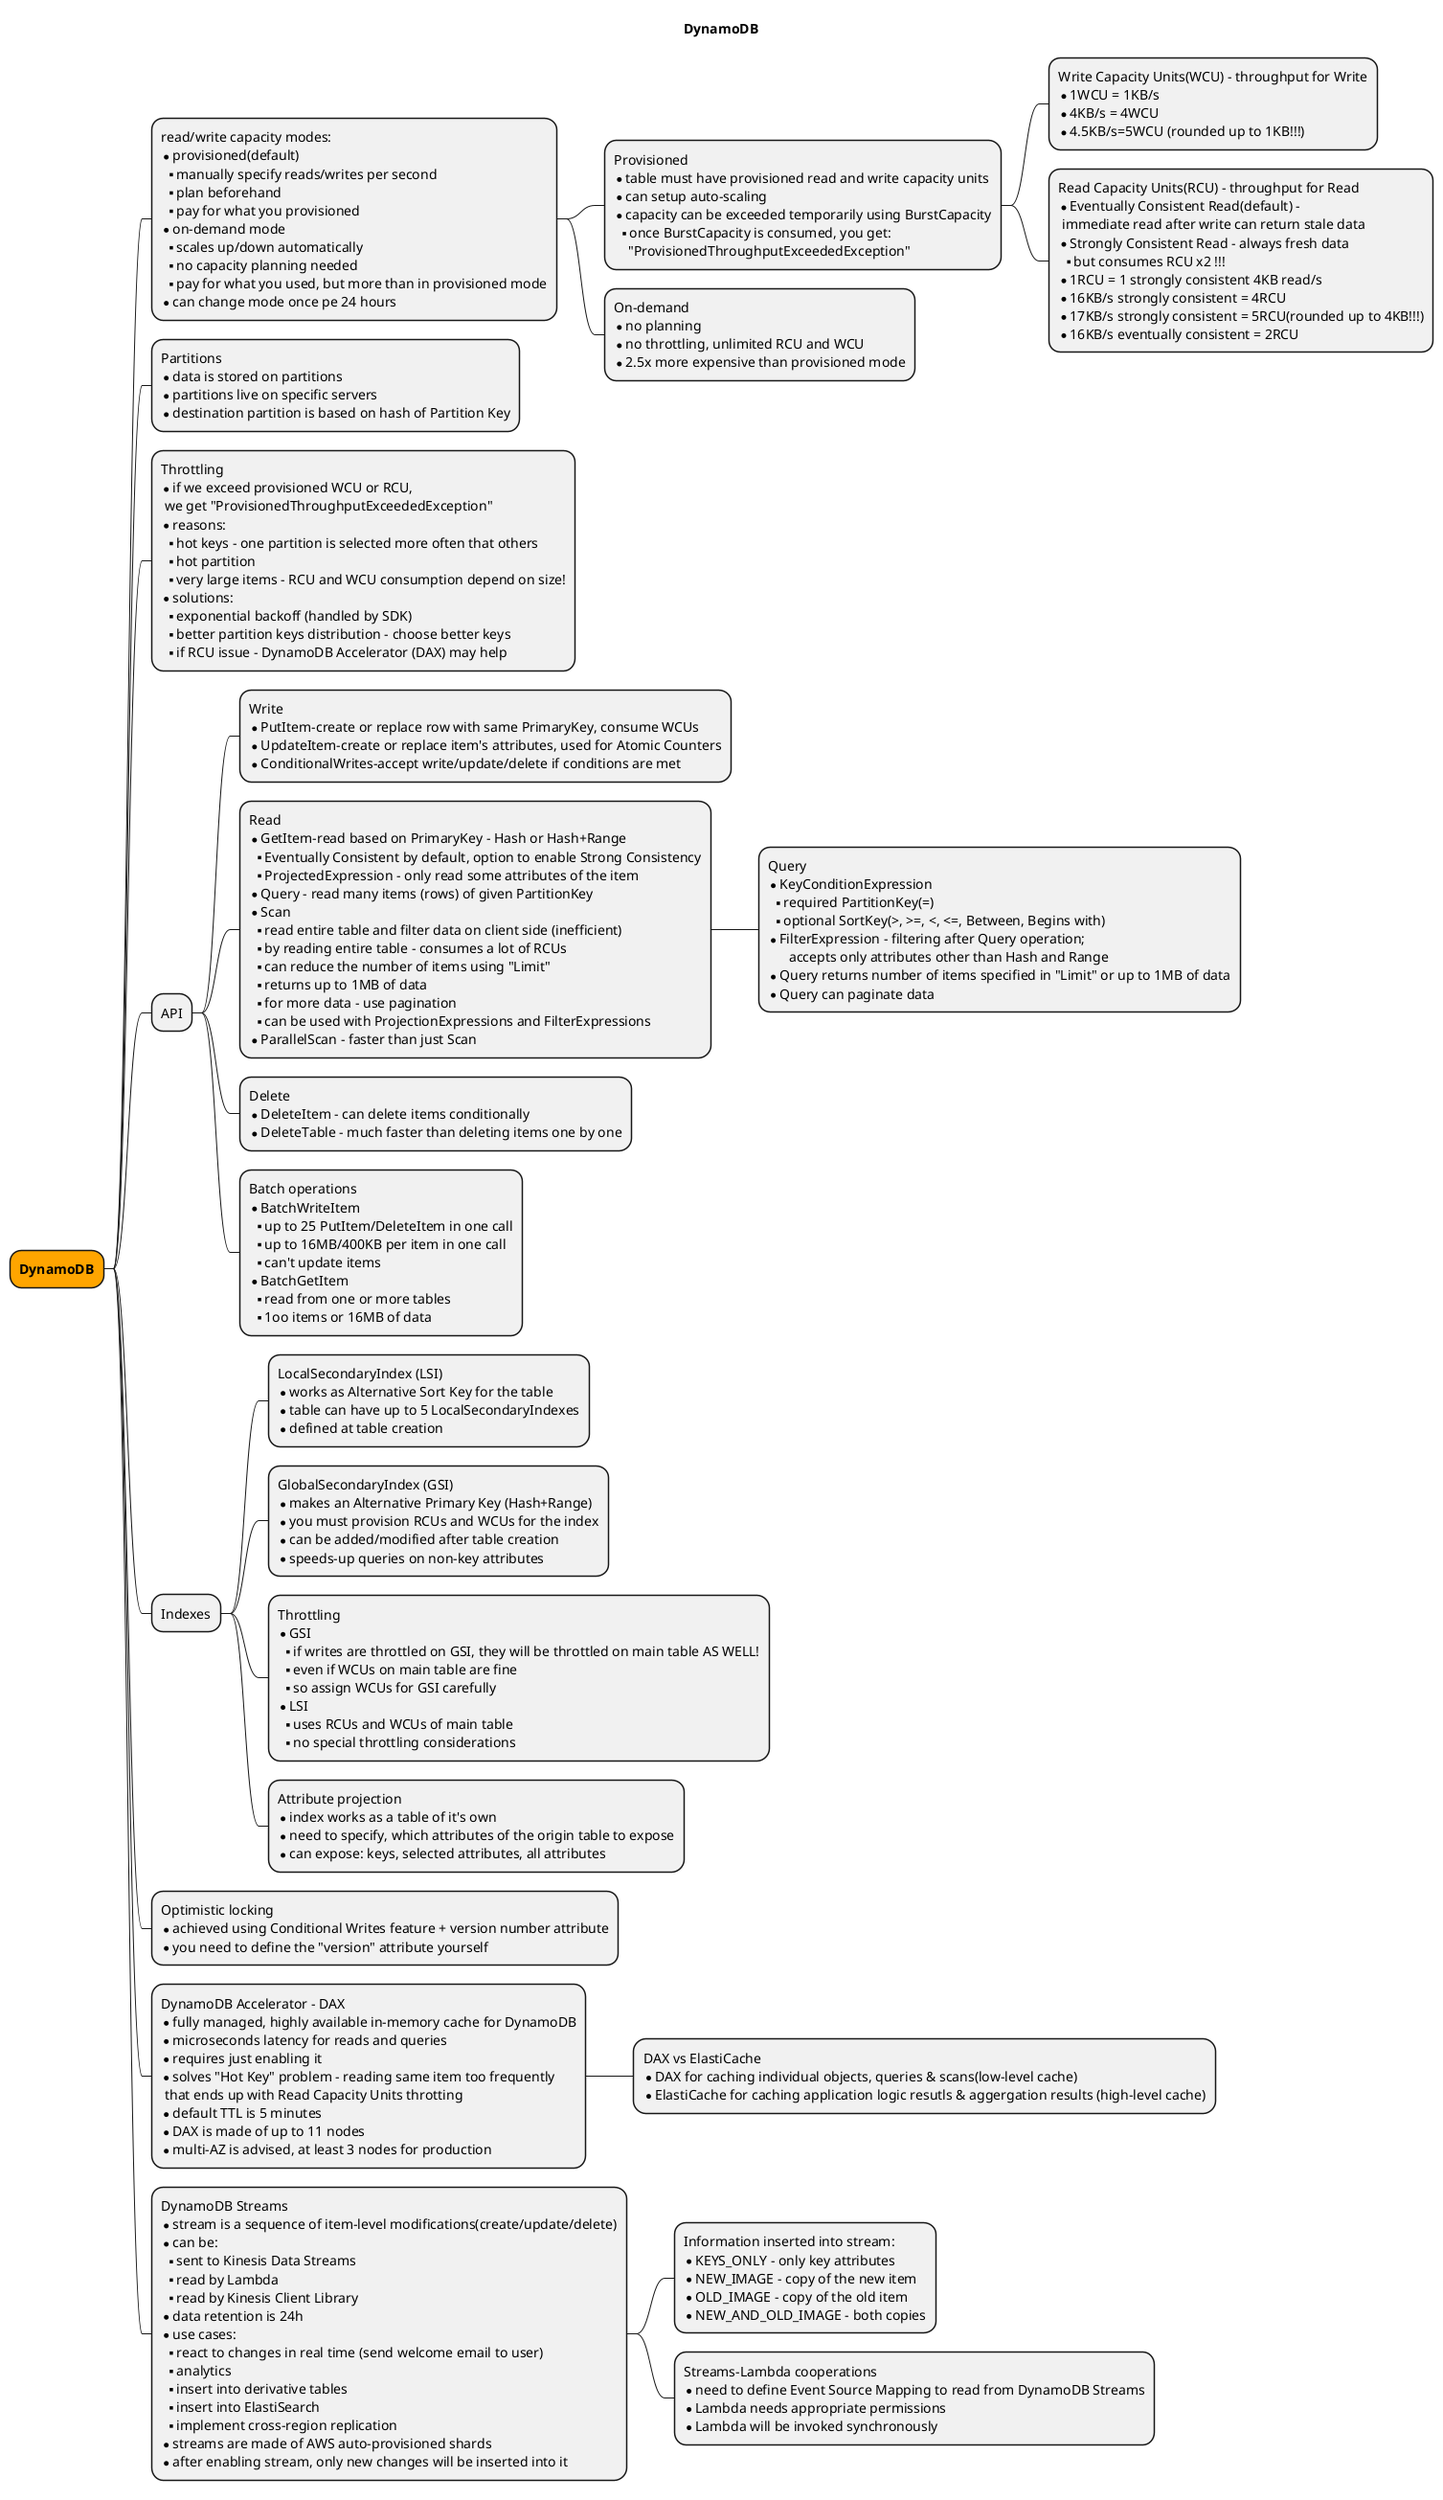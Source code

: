 @startmindmap 00-diagram

title DynamoDB

<style>
mindmapDiagram {
  .trail {
    BackgroundColor Pink
  }
  .orange {
    BackgroundColor orange
  }
  .xray {
    BackgroundColor LightSkyBlue
  }
  .watch {
    BackgroundColor LightGreen
  }
}
</style>


*[#Orange] <b>DynamoDB
 * read/write capacity modes:\n*provisioned(default)\n** manually specify reads/writes per second\n**plan beforehand\n**pay for what you provisioned\n*on-demand mode\n**scales up/down automatically\n**no capacity planning needed\n**pay for what you used, but more than in provisioned mode\n*can change mode once pe 24 hours
  * Provisioned\n*table must have provisioned read and write capacity units\n*can setup auto-scaling\n*capacity can be exceeded temporarily using BurstCapacity\n**once BurstCapacity is consumed, you get:\n    "ProvisionedThroughputExceededException"
   * Write Capacity Units(WCU) - throughput for Write\n*1WCU = 1KB/s\n*4KB/s = 4WCU\n*4.5KB/s=5WCU (rounded up to 1KB!!!)
   * Read Capacity Units(RCU) - throughput for Read\n*Eventually Consistent Read(default) -\n immediate read after write can return stale data\n*Strongly Consistent Read - always fresh data\n**but consumes RCU x2 !!!\n*1RCU = 1 strongly consistent 4KB read/s\n*16KB/s strongly consistent = 4RCU\n*17KB/s strongly consistent = 5RCU(rounded up to 4KB!!!)\n*16KB/s eventually consistent = 2RCU
  * On-demand\n*no planning\n*no throttling, unlimited RCU and WCU\n*2.5x more expensive than provisioned mode
 * Partitions\n*data is stored on partitions\n*partitions live on specific servers\n*destination partition is based on hash of Partition Key
 * Throttling\n*if we exceed provisioned WCU or RCU,\n we get "ProvisionedThroughputExceededException"\n*reasons:\n**hot keys - one partition is selected more often that others\n**hot partition\n**very large items - RCU and WCU consumption depend on size!\n*solutions:\n**exponential backoff (handled by SDK)\n**better partition keys distribution - choose better keys\n**if RCU issue - DynamoDB Accelerator (DAX) may help
 * API
  * Write\n*PutItem-create or replace row with same PrimaryKey, consume WCUs\n*UpdateItem-create or replace item's attributes, used for Atomic Counters\n*ConditionalWrites-accept write/update/delete if conditions are met
  * Read\n*GetItem-read based on PrimaryKey - Hash or Hash+Range\n**Eventually Consistent by default, option to enable Strong Consistency\n**ProjectedExpression - only read some attributes of the item\n*Query - read many items (rows) of given PartitionKey\n*Scan\n**read entire table and filter data on client side (inefficient)\n**by reading entire table - consumes a lot of RCUs\n**can reduce the number of items using "Limit"\n**returns up to 1MB of data\n**for more data - use pagination\n**can be used with ProjectionExpressions and FilterExpressions\n*ParallelScan - faster than just Scan
   * Query\n*KeyConditionExpression\n**required PartitionKey(=)\n** optional SortKey(>, >=, <, <=, Between, Begins with)\n*FilterExpression - filtering after Query operation;\n      accepts only attributes other than Hash and Range\n*Query returns number of items specified in "Limit" or up to 1MB of data\n*Query can paginate data
  * Delete\n*DeleteItem - can delete items conditionally\n*DeleteTable - much faster than deleting items one by one
  * Batch operations\n*BatchWriteItem\n**up to 25 PutItem/DeleteItem in one call\n**up to 16MB/400KB per item in one call\n**can't update items\n*BatchGetItem\n**read from one or more tables\n**1oo items or 16MB of data
 * Indexes
  * LocalSecondaryIndex (LSI)\n*works as Alternative Sort Key for the table\n*table can have up to 5 LocalSecondaryIndexes\n*defined at table creation
  * GlobalSecondaryIndex (GSI)\n*makes an Alternative Primary Key (Hash+Range)\n*you must provision RCUs and WCUs for the index\n*can be added/modified after table creation\n*speeds-up queries on non-key attributes
  * Throttling\n*GSI\n**if writes are throttled on GSI, they will be throttled on main table AS WELL!\n**even if WCUs on main table are fine\n**so assign WCUs for GSI carefully\n*LSI\n**uses RCUs and WCUs of main table\n**no special throttling considerations
  * Attribute projection\n*index works as a table of it's own\n*need to specify, which attributes of the origin table to expose\n*can expose: keys, selected attributes, all attributes
 * Optimistic locking\n*achieved using Conditional Writes feature + version number attribute\n*you need to define the "version" attribute yourself
 * DynamoDB Accelerator - DAX\n*fully managed, highly available in-memory cache for DynamoDB\n*microseconds latency for reads and queries\n*requires just enabling it\n*solves "Hot Key" problem - reading same item too frequently\n that ends up with Read Capacity Units throtting\n*default TTL is 5 minutes\n*DAX is made of up to 11 nodes\n*multi-AZ is advised, at least 3 nodes for production
  * DAX vs ElastiCache\n*DAX for caching individual objects, queries & scans(low-level cache)\n*ElastiCache for caching application logic resutls & aggergation results (high-level cache)
 * DynamoDB Streams\n*stream is a sequence of item-level modifications(create/update/delete)\n*can be:\n**sent to Kinesis Data Streams\n**read by Lambda\n**read by Kinesis Client Library\n*data retention is 24h\n*use cases:\n**react to changes in real time (send welcome email to user)\n**analytics\n**insert into derivative tables\n**insert into ElastiSearch\n**implement cross-region replication\n*streams are made of AWS auto-provisioned shards\n*after enabling stream, only new changes will be inserted into it
  * Information inserted into stream:\n*KEYS_ONLY - only key attributes\n*NEW_IMAGE - copy of the new item\n*OLD_IMAGE - copy of the old item\n*NEW_AND_OLD_IMAGE - both copies
  * Streams-Lambda cooperations\n*need to define Event Source Mapping to read from DynamoDB Streams\n*Lambda needs appropriate permissions\n*Lambda will be invoked synchronously
@endmindmap
